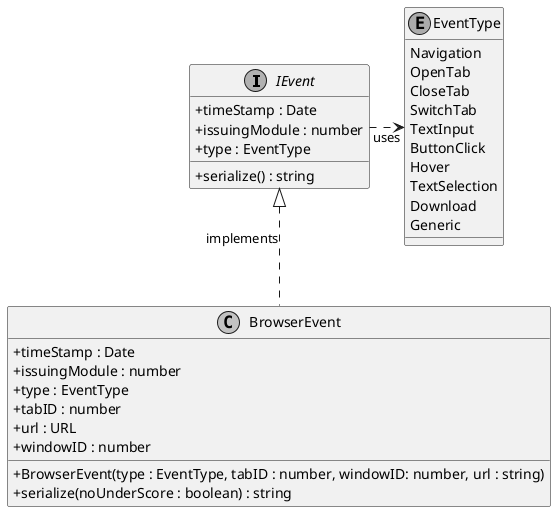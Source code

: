 @startuml
skinparam linetype ortho
skinparam monochrome true
skinparam classAttributeIconSize 0
interface IEvent {
    + timeStamp : Date
    + issuingModule : number
    + type : EventType
    + serialize() : string
}
IEvent .RIGHT.> EventType : uses

enum EventType {
    Navigation
    OpenTab
    CloseTab
    SwitchTab
    TextInput
    ButtonClick
    Hover
    TextSelection
    Download
    Generic
}
IEvent <|.DOWN. BrowserEvent : implements
class BrowserEvent {
    + BrowserEvent(type : EventType, tabID : number, windowID: number, url : string)
    + timeStamp : Date
    + issuingModule : number
    + type : EventType
    + tabID : number
    + url : URL
    + windowID : number
    + serialize(noUnderScore : boolean) : string
}

@enduml

